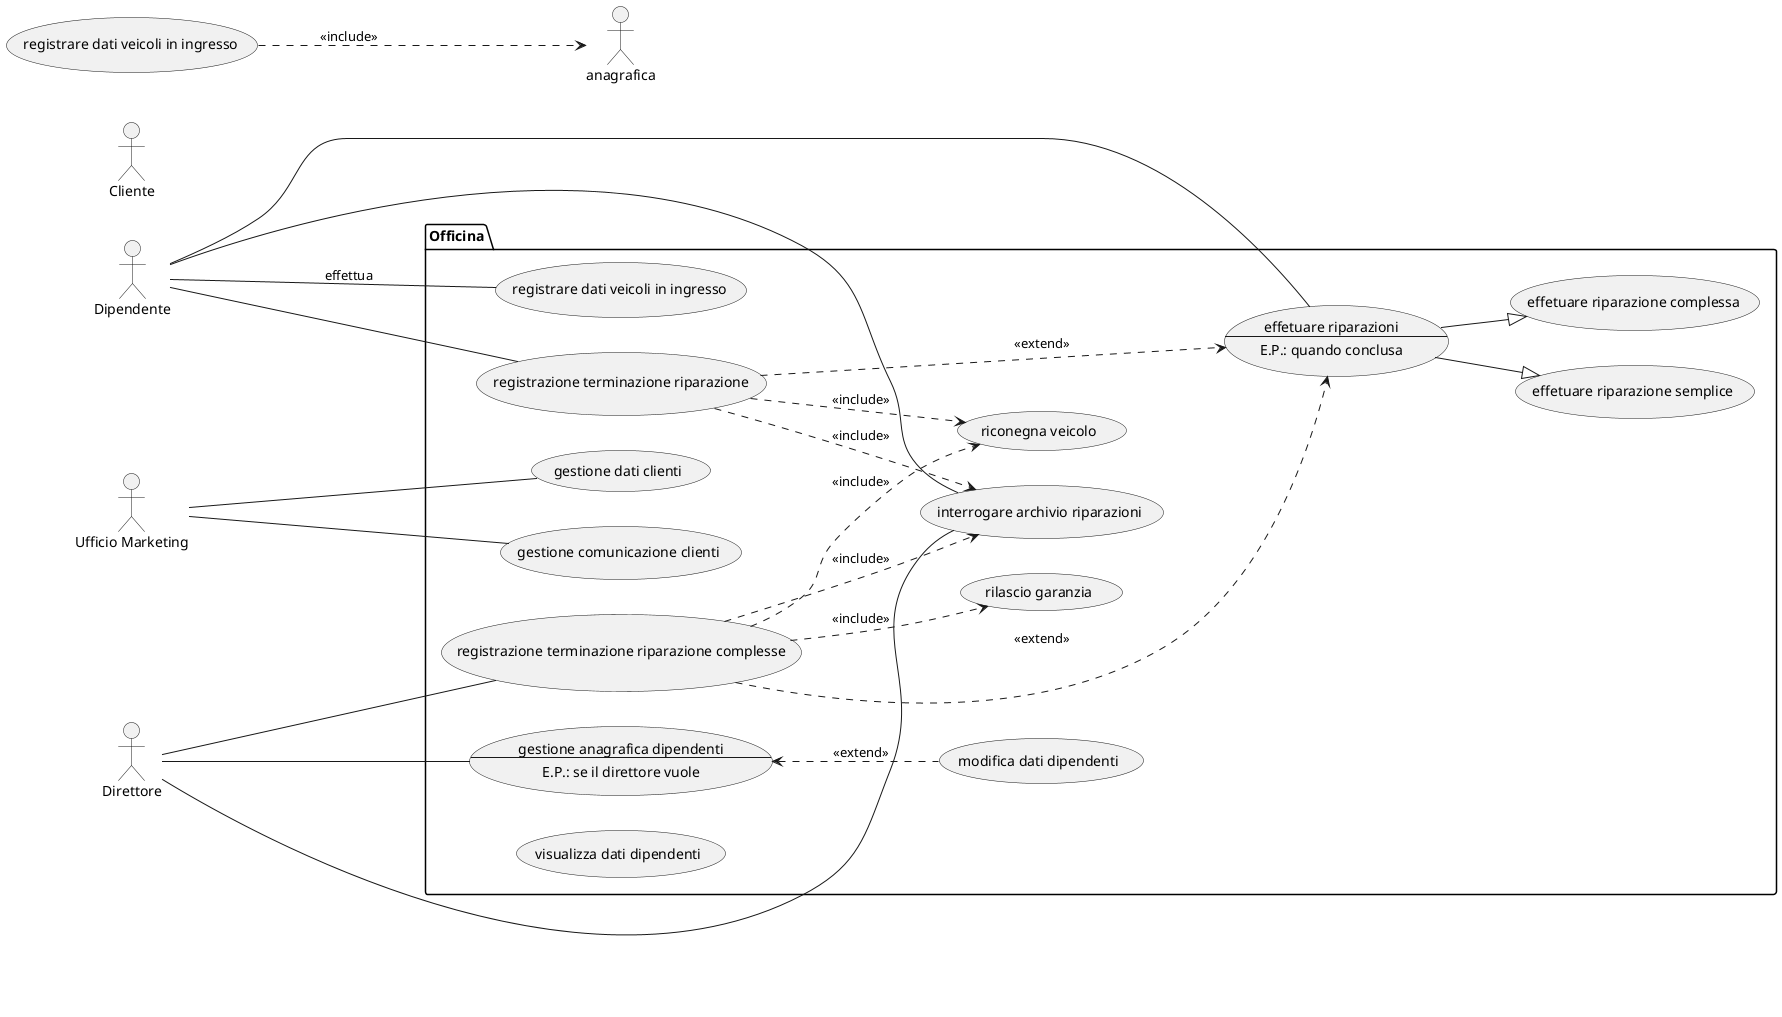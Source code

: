 @startuml
left to right direction

:Dipendente: as dip
:Direttore: as dir
:Ufficio Marketing: as uffMark
:Cliente:

package Officina {
(registrare dati veicoli in ingresso) as ingressoVeicolo
(interrogare archivio riparazioni)
usecase ripPadre as "effetuare riparazioni
--
E.P.: quando conclusa
"
(effetuare riparazione semplice) as ripSemp
(effetuare riparazione complessa) as ripDiff
(registrazione terminazione riparazione) as regTermRipSempl
(registrazione terminazione riparazione complesse) as regTermRipDiff

usecase GA as "gestione anagrafica dipendenti
--
E.P.: se il direttore vuole"

(riconegna veicolo) as riconsegna
(gestione dati clienti) as datiClienti
(gestione comunicazione clienti) as ComClienti
(rilascio garanzia)
(visualizza dati dipendenti) as visDip
(modifica dati dipendenti) as modDip


}

ripSemp <|-up- ripPadre
ripDiff <|-up- ripPadre

dip --- ingressoVeicolo : effettua
dip --- ripPadre
dip --- regTermRipSempl
dip --- (interrogare archivio riparazioni)

dir --- (interrogare archivio riparazioni)

dir --- regTermRipDiff
regTermRipDiff ..> (rilascio garanzia) : <<include>>
uffMark --- datiClienti
uffMark --- ComClienti

regTermRipSempl ..> (interrogare archivio riparazioni) : <<include>>
regTermRipDiff ..> (interrogare archivio riparazioni) : <<include>>
regTermRipDiff ..> riconsegna : <<include>>
regTermRipSempl ..> riconsegna : <<include>>
regTermRipSempl ...> ripPadre : <<extend>>
regTermRipDiff ...> ripPadre : <<extend>>
dir --- GA
GA <.. modDip : <<extend>>

(registrare dati veicoli in ingresso) ...> anagrafica : <<include>>

@enduml